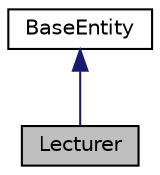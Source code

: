 digraph "Lecturer"
{
 // LATEX_PDF_SIZE
  edge [fontname="Helvetica",fontsize="10",labelfontname="Helvetica",labelfontsize="10"];
  node [fontname="Helvetica",fontsize="10",shape=record];
  Node1 [label="Lecturer",height=0.2,width=0.4,color="black", fillcolor="grey75", style="filled", fontcolor="black",tooltip="Lớp đại diện cho giảng viên."];
  Node2 -> Node1 [dir="back",color="midnightblue",fontsize="10",style="solid",fontname="Helvetica"];
  Node2 [label="BaseEntity",height=0.2,width=0.4,color="black", fillcolor="white", style="filled",URL="$classBaseEntity.html",tooltip="Đại diện cho một thực thể cơ bản với tên, mã định danh và ngày sinh."];
}
